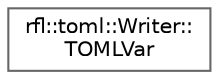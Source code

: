 digraph "类继承关系图"
{
 // LATEX_PDF_SIZE
  bgcolor="transparent";
  edge [fontname=Helvetica,fontsize=10,labelfontname=Helvetica,labelfontsize=10];
  node [fontname=Helvetica,fontsize=10,shape=box,height=0.2,width=0.4];
  rankdir="LR";
  Node0 [id="Node000000",label="rfl::toml::Writer::\lTOMLVar",height=0.2,width=0.4,color="grey40", fillcolor="white", style="filled",URL="$structrfl_1_1toml_1_1_writer_1_1_t_o_m_l_var.html",tooltip=" "];
}
